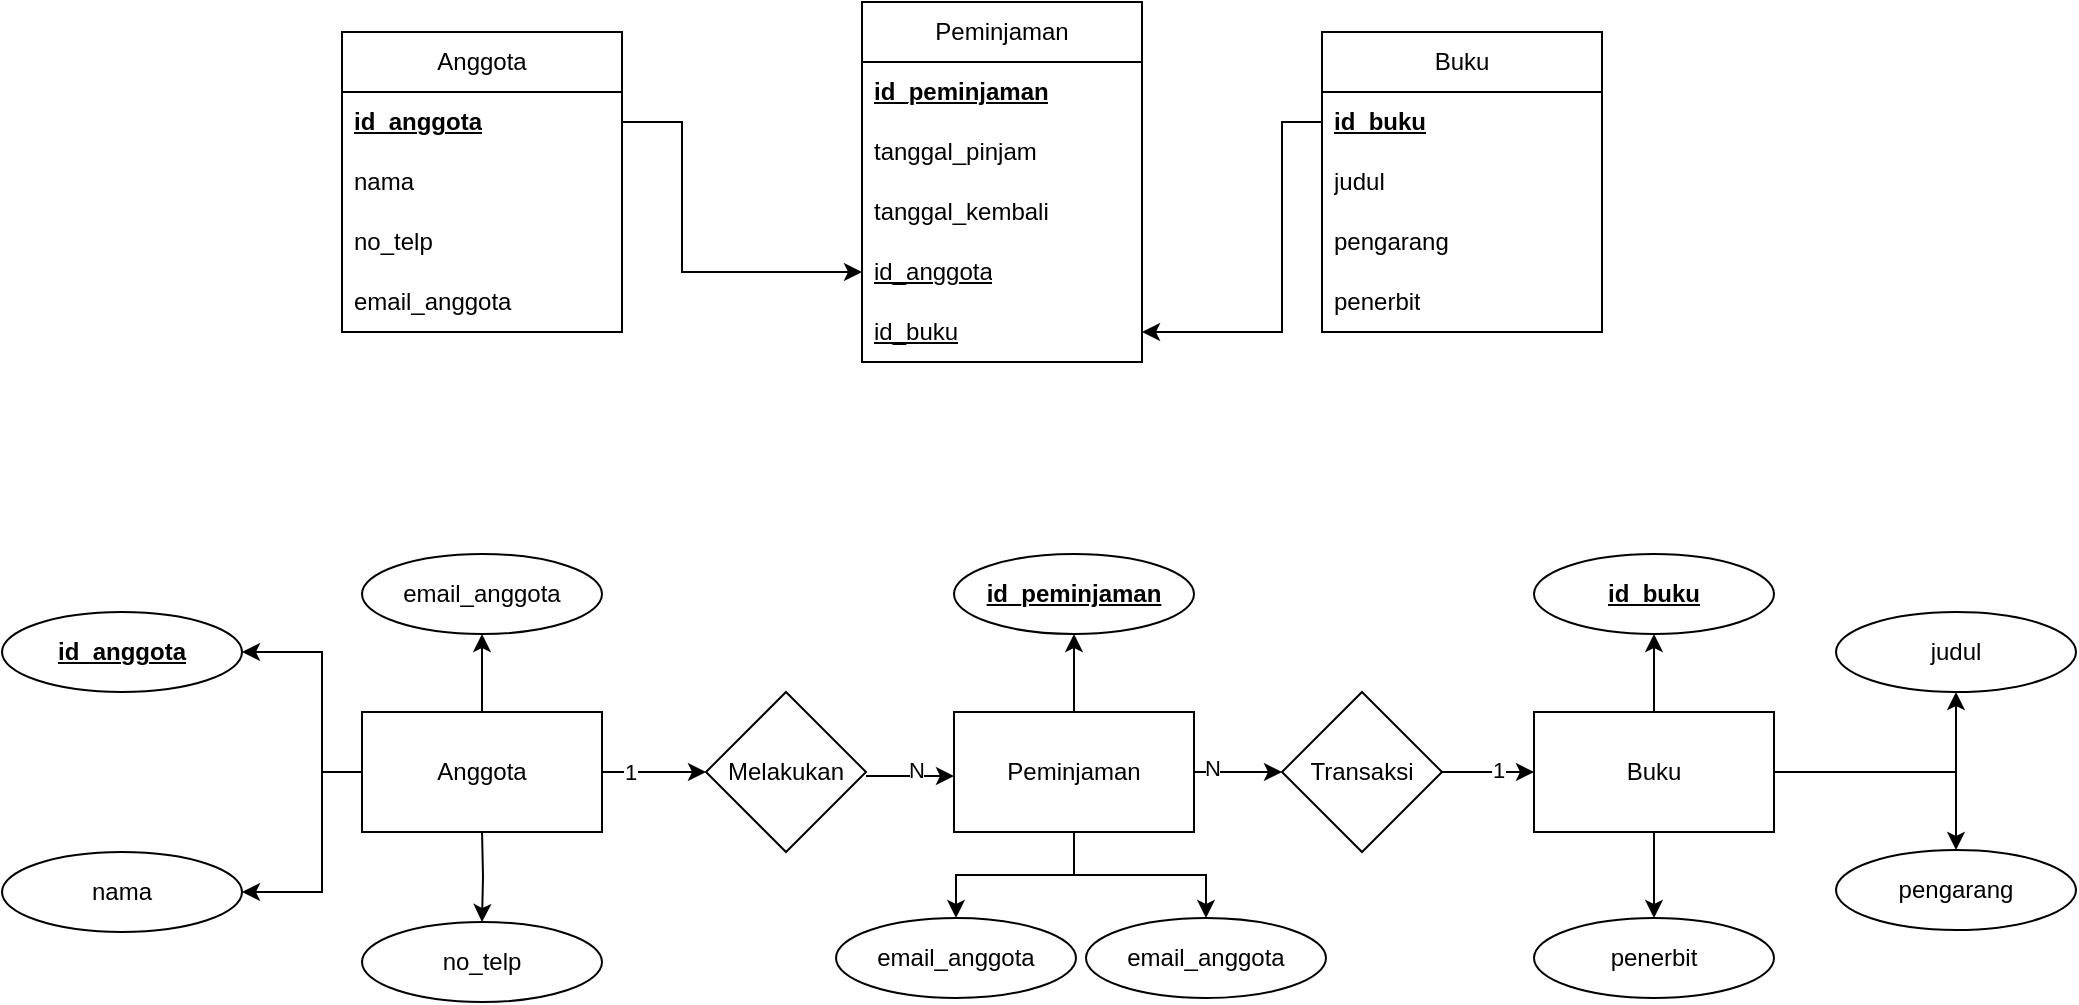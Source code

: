 <mxfile version="28.2.7">
  <diagram name="Page-1" id="QbKczEGgD0qj6rreZNLG">
    <mxGraphModel dx="2253" dy="687" grid="1" gridSize="10" guides="1" tooltips="1" connect="1" arrows="1" fold="1" page="1" pageScale="1" pageWidth="1100" pageHeight="850" math="0" shadow="0">
      <root>
        <mxCell id="0" />
        <mxCell id="1" parent="0" />
        <mxCell id="1R9RX3AhEyXm8f2iCuX_-34" value="" style="edgeStyle=orthogonalEdgeStyle;rounded=0;orthogonalLoop=1;jettySize=auto;html=1;entryX=0;entryY=0.5;entryDx=0;entryDy=0;exitX=1;exitY=0.5;exitDx=0;exitDy=0;" edge="1" parent="1" source="1R9RX3AhEyXm8f2iCuX_-3" target="1R9RX3AhEyXm8f2iCuX_-28">
          <mxGeometry relative="1" as="geometry">
            <mxPoint x="270" y="250" as="sourcePoint" />
            <mxPoint x="370" y="295" as="targetPoint" />
            <Array as="points">
              <mxPoint x="280" y="185" />
              <mxPoint x="280" y="260" />
            </Array>
          </mxGeometry>
        </mxCell>
        <mxCell id="1R9RX3AhEyXm8f2iCuX_-2" value="Anggota" style="swimlane;fontStyle=0;childLayout=stackLayout;horizontal=1;startSize=30;horizontalStack=0;resizeParent=1;resizeParentMax=0;resizeLast=0;collapsible=1;marginBottom=0;whiteSpace=wrap;html=1;" vertex="1" parent="1">
          <mxGeometry x="110" y="140" width="140" height="150" as="geometry" />
        </mxCell>
        <mxCell id="1R9RX3AhEyXm8f2iCuX_-3" value="&lt;u&gt;&lt;b&gt;id_anggota&lt;/b&gt;&lt;/u&gt;" style="text;strokeColor=none;fillColor=none;align=left;verticalAlign=middle;spacingLeft=4;spacingRight=4;overflow=hidden;points=[[0,0.5],[1,0.5]];portConstraint=eastwest;rotatable=0;whiteSpace=wrap;html=1;" vertex="1" parent="1R9RX3AhEyXm8f2iCuX_-2">
          <mxGeometry y="30" width="140" height="30" as="geometry" />
        </mxCell>
        <mxCell id="1R9RX3AhEyXm8f2iCuX_-4" value="nama" style="text;strokeColor=none;fillColor=none;align=left;verticalAlign=middle;spacingLeft=4;spacingRight=4;overflow=hidden;points=[[0,0.5],[1,0.5]];portConstraint=eastwest;rotatable=0;whiteSpace=wrap;html=1;" vertex="1" parent="1R9RX3AhEyXm8f2iCuX_-2">
          <mxGeometry y="60" width="140" height="30" as="geometry" />
        </mxCell>
        <mxCell id="1R9RX3AhEyXm8f2iCuX_-5" value="no_telp" style="text;strokeColor=none;fillColor=none;align=left;verticalAlign=middle;spacingLeft=4;spacingRight=4;overflow=hidden;points=[[0,0.5],[1,0.5]];portConstraint=eastwest;rotatable=0;whiteSpace=wrap;html=1;" vertex="1" parent="1R9RX3AhEyXm8f2iCuX_-2">
          <mxGeometry y="90" width="140" height="30" as="geometry" />
        </mxCell>
        <mxCell id="1R9RX3AhEyXm8f2iCuX_-22" value="email_anggota" style="text;strokeColor=none;fillColor=none;align=left;verticalAlign=middle;spacingLeft=4;spacingRight=4;overflow=hidden;points=[[0,0.5],[1,0.5]];portConstraint=eastwest;rotatable=0;whiteSpace=wrap;html=1;" vertex="1" parent="1R9RX3AhEyXm8f2iCuX_-2">
          <mxGeometry y="120" width="140" height="30" as="geometry" />
        </mxCell>
        <mxCell id="1R9RX3AhEyXm8f2iCuX_-13" value="Buku" style="swimlane;fontStyle=0;childLayout=stackLayout;horizontal=1;startSize=30;horizontalStack=0;resizeParent=1;resizeParentMax=0;resizeLast=0;collapsible=1;marginBottom=0;whiteSpace=wrap;html=1;" vertex="1" parent="1">
          <mxGeometry x="600" y="140" width="140" height="150" as="geometry" />
        </mxCell>
        <mxCell id="1R9RX3AhEyXm8f2iCuX_-14" value="&lt;u&gt;&lt;b&gt;id_buku&lt;/b&gt;&lt;/u&gt;" style="text;strokeColor=none;fillColor=none;align=left;verticalAlign=middle;spacingLeft=4;spacingRight=4;overflow=hidden;points=[[0,0.5],[1,0.5]];portConstraint=eastwest;rotatable=0;whiteSpace=wrap;html=1;" vertex="1" parent="1R9RX3AhEyXm8f2iCuX_-13">
          <mxGeometry y="30" width="140" height="30" as="geometry" />
        </mxCell>
        <mxCell id="1R9RX3AhEyXm8f2iCuX_-15" value="judul" style="text;strokeColor=none;fillColor=none;align=left;verticalAlign=middle;spacingLeft=4;spacingRight=4;overflow=hidden;points=[[0,0.5],[1,0.5]];portConstraint=eastwest;rotatable=0;whiteSpace=wrap;html=1;" vertex="1" parent="1R9RX3AhEyXm8f2iCuX_-13">
          <mxGeometry y="60" width="140" height="30" as="geometry" />
        </mxCell>
        <mxCell id="1R9RX3AhEyXm8f2iCuX_-16" value="pengarang" style="text;strokeColor=none;fillColor=none;align=left;verticalAlign=middle;spacingLeft=4;spacingRight=4;overflow=hidden;points=[[0,0.5],[1,0.5]];portConstraint=eastwest;rotatable=0;whiteSpace=wrap;html=1;" vertex="1" parent="1R9RX3AhEyXm8f2iCuX_-13">
          <mxGeometry y="90" width="140" height="30" as="geometry" />
        </mxCell>
        <mxCell id="1R9RX3AhEyXm8f2iCuX_-23" value="penerbit" style="text;strokeColor=none;fillColor=none;align=left;verticalAlign=middle;spacingLeft=4;spacingRight=4;overflow=hidden;points=[[0,0.5],[1,0.5]];portConstraint=eastwest;rotatable=0;whiteSpace=wrap;html=1;" vertex="1" parent="1R9RX3AhEyXm8f2iCuX_-13">
          <mxGeometry y="120" width="140" height="30" as="geometry" />
        </mxCell>
        <mxCell id="1R9RX3AhEyXm8f2iCuX_-24" value="Peminjaman" style="swimlane;fontStyle=0;childLayout=stackLayout;horizontal=1;startSize=30;horizontalStack=0;resizeParent=1;resizeParentMax=0;resizeLast=0;collapsible=1;marginBottom=0;whiteSpace=wrap;html=1;" vertex="1" parent="1">
          <mxGeometry x="370" y="125" width="140" height="180" as="geometry" />
        </mxCell>
        <mxCell id="1R9RX3AhEyXm8f2iCuX_-25" value="&lt;u&gt;&lt;b&gt;id_peminjaman&lt;/b&gt;&lt;/u&gt;" style="text;strokeColor=none;fillColor=none;align=left;verticalAlign=middle;spacingLeft=4;spacingRight=4;overflow=hidden;points=[[0,0.5],[1,0.5]];portConstraint=eastwest;rotatable=0;whiteSpace=wrap;html=1;" vertex="1" parent="1R9RX3AhEyXm8f2iCuX_-24">
          <mxGeometry y="30" width="140" height="30" as="geometry" />
        </mxCell>
        <mxCell id="1R9RX3AhEyXm8f2iCuX_-26" value="tanggal_pinjam" style="text;strokeColor=none;fillColor=none;align=left;verticalAlign=middle;spacingLeft=4;spacingRight=4;overflow=hidden;points=[[0,0.5],[1,0.5]];portConstraint=eastwest;rotatable=0;whiteSpace=wrap;html=1;" vertex="1" parent="1R9RX3AhEyXm8f2iCuX_-24">
          <mxGeometry y="60" width="140" height="30" as="geometry" />
        </mxCell>
        <mxCell id="1R9RX3AhEyXm8f2iCuX_-27" value="tanggal_kembali" style="text;strokeColor=none;fillColor=none;align=left;verticalAlign=middle;spacingLeft=4;spacingRight=4;overflow=hidden;points=[[0,0.5],[1,0.5]];portConstraint=eastwest;rotatable=0;whiteSpace=wrap;html=1;" vertex="1" parent="1R9RX3AhEyXm8f2iCuX_-24">
          <mxGeometry y="90" width="140" height="30" as="geometry" />
        </mxCell>
        <mxCell id="1R9RX3AhEyXm8f2iCuX_-28" value="&lt;u&gt;id_anggota&lt;/u&gt;" style="text;strokeColor=none;fillColor=none;align=left;verticalAlign=middle;spacingLeft=4;spacingRight=4;overflow=hidden;points=[[0,0.5],[1,0.5]];portConstraint=eastwest;rotatable=0;whiteSpace=wrap;html=1;" vertex="1" parent="1R9RX3AhEyXm8f2iCuX_-24">
          <mxGeometry y="120" width="140" height="30" as="geometry" />
        </mxCell>
        <mxCell id="1R9RX3AhEyXm8f2iCuX_-30" value="&lt;u&gt;id_buku&lt;/u&gt;" style="text;strokeColor=none;fillColor=none;align=left;verticalAlign=middle;spacingLeft=4;spacingRight=4;overflow=hidden;points=[[0,0.5],[1,0.5]];portConstraint=eastwest;rotatable=0;whiteSpace=wrap;html=1;" vertex="1" parent="1R9RX3AhEyXm8f2iCuX_-24">
          <mxGeometry y="150" width="140" height="30" as="geometry" />
        </mxCell>
        <mxCell id="1R9RX3AhEyXm8f2iCuX_-36" value="" style="edgeStyle=orthogonalEdgeStyle;rounded=0;orthogonalLoop=1;jettySize=auto;html=1;entryX=1;entryY=0.5;entryDx=0;entryDy=0;exitX=0;exitY=0.5;exitDx=0;exitDy=0;" edge="1" parent="1" source="1R9RX3AhEyXm8f2iCuX_-14" target="1R9RX3AhEyXm8f2iCuX_-30">
          <mxGeometry relative="1" as="geometry">
            <Array as="points">
              <mxPoint x="580" y="185" />
              <mxPoint x="580" y="290" />
            </Array>
          </mxGeometry>
        </mxCell>
        <mxCell id="1R9RX3AhEyXm8f2iCuX_-49" style="edgeStyle=orthogonalEdgeStyle;rounded=0;orthogonalLoop=1;jettySize=auto;html=1;entryX=1;entryY=0.5;entryDx=0;entryDy=0;" edge="1" parent="1" source="1R9RX3AhEyXm8f2iCuX_-40" target="1R9RX3AhEyXm8f2iCuX_-43">
          <mxGeometry relative="1" as="geometry">
            <Array as="points">
              <mxPoint x="100" y="510" />
              <mxPoint x="100" y="450" />
            </Array>
          </mxGeometry>
        </mxCell>
        <mxCell id="1R9RX3AhEyXm8f2iCuX_-50" style="edgeStyle=orthogonalEdgeStyle;rounded=0;orthogonalLoop=1;jettySize=auto;html=1;entryX=1;entryY=0.5;entryDx=0;entryDy=0;exitX=0;exitY=0.5;exitDx=0;exitDy=0;" edge="1" parent="1" source="1R9RX3AhEyXm8f2iCuX_-40" target="1R9RX3AhEyXm8f2iCuX_-46">
          <mxGeometry relative="1" as="geometry">
            <Array as="points">
              <mxPoint x="100" y="510" />
              <mxPoint x="100" y="570" />
            </Array>
          </mxGeometry>
        </mxCell>
        <mxCell id="1R9RX3AhEyXm8f2iCuX_-52" style="edgeStyle=orthogonalEdgeStyle;rounded=0;orthogonalLoop=1;jettySize=auto;html=1;entryX=0.5;entryY=0;entryDx=0;entryDy=0;exitX=0.5;exitY=1;exitDx=0;exitDy=0;" edge="1" parent="1" target="1R9RX3AhEyXm8f2iCuX_-47">
          <mxGeometry relative="1" as="geometry">
            <mxPoint x="180" y="539" as="sourcePoint" />
            <mxPoint x="180" y="598" as="targetPoint" />
            <Array as="points" />
          </mxGeometry>
        </mxCell>
        <mxCell id="1R9RX3AhEyXm8f2iCuX_-53" style="edgeStyle=orthogonalEdgeStyle;rounded=0;orthogonalLoop=1;jettySize=auto;html=1;entryX=0.5;entryY=1;entryDx=0;entryDy=0;" edge="1" parent="1" source="1R9RX3AhEyXm8f2iCuX_-40" target="1R9RX3AhEyXm8f2iCuX_-48">
          <mxGeometry relative="1" as="geometry">
            <Array as="points">
              <mxPoint x="180" y="510" />
              <mxPoint x="180" y="430" />
            </Array>
          </mxGeometry>
        </mxCell>
        <mxCell id="1R9RX3AhEyXm8f2iCuX_-56" value="" style="edgeStyle=orthogonalEdgeStyle;rounded=0;orthogonalLoop=1;jettySize=auto;html=1;" edge="1" parent="1" source="1R9RX3AhEyXm8f2iCuX_-40" target="1R9RX3AhEyXm8f2iCuX_-55">
          <mxGeometry relative="1" as="geometry" />
        </mxCell>
        <mxCell id="1R9RX3AhEyXm8f2iCuX_-58" value="1" style="edgeLabel;html=1;align=center;verticalAlign=middle;resizable=0;points=[];" vertex="1" connectable="0" parent="1R9RX3AhEyXm8f2iCuX_-56">
          <mxGeometry x="-0.462" relative="1" as="geometry">
            <mxPoint as="offset" />
          </mxGeometry>
        </mxCell>
        <mxCell id="1R9RX3AhEyXm8f2iCuX_-40" value="Anggota" style="rounded=0;whiteSpace=wrap;html=1;" vertex="1" parent="1">
          <mxGeometry x="120" y="480" width="120" height="60" as="geometry" />
        </mxCell>
        <mxCell id="1R9RX3AhEyXm8f2iCuX_-63" value="" style="edgeStyle=orthogonalEdgeStyle;rounded=0;orthogonalLoop=1;jettySize=auto;html=1;" edge="1" parent="1" source="1R9RX3AhEyXm8f2iCuX_-41" target="1R9RX3AhEyXm8f2iCuX_-54">
          <mxGeometry relative="1" as="geometry" />
        </mxCell>
        <mxCell id="1R9RX3AhEyXm8f2iCuX_-64" value="" style="edgeStyle=orthogonalEdgeStyle;rounded=0;orthogonalLoop=1;jettySize=auto;html=1;" edge="1" parent="1" source="1R9RX3AhEyXm8f2iCuX_-41" target="1R9RX3AhEyXm8f2iCuX_-62">
          <mxGeometry relative="1" as="geometry" />
        </mxCell>
        <mxCell id="1R9RX3AhEyXm8f2iCuX_-65" style="edgeStyle=orthogonalEdgeStyle;rounded=0;orthogonalLoop=1;jettySize=auto;html=1;entryX=0.5;entryY=0;entryDx=0;entryDy=0;" edge="1" parent="1" source="1R9RX3AhEyXm8f2iCuX_-41" target="1R9RX3AhEyXm8f2iCuX_-61">
          <mxGeometry relative="1" as="geometry" />
        </mxCell>
        <mxCell id="1R9RX3AhEyXm8f2iCuX_-67" value="" style="edgeStyle=orthogonalEdgeStyle;rounded=0;orthogonalLoop=1;jettySize=auto;html=1;" edge="1" parent="1" source="1R9RX3AhEyXm8f2iCuX_-41" target="1R9RX3AhEyXm8f2iCuX_-66">
          <mxGeometry relative="1" as="geometry" />
        </mxCell>
        <mxCell id="1R9RX3AhEyXm8f2iCuX_-68" value="N" style="edgeLabel;html=1;align=center;verticalAlign=middle;resizable=0;points=[];" vertex="1" connectable="0" parent="1R9RX3AhEyXm8f2iCuX_-67">
          <mxGeometry x="-0.586" y="2" relative="1" as="geometry">
            <mxPoint as="offset" />
          </mxGeometry>
        </mxCell>
        <mxCell id="1R9RX3AhEyXm8f2iCuX_-41" value="Peminjaman" style="rounded=0;whiteSpace=wrap;html=1;" vertex="1" parent="1">
          <mxGeometry x="416" y="480" width="120" height="60" as="geometry" />
        </mxCell>
        <mxCell id="1R9RX3AhEyXm8f2iCuX_-75" value="" style="edgeStyle=orthogonalEdgeStyle;rounded=0;orthogonalLoop=1;jettySize=auto;html=1;" edge="1" parent="1" source="1R9RX3AhEyXm8f2iCuX_-42" target="1R9RX3AhEyXm8f2iCuX_-73">
          <mxGeometry relative="1" as="geometry" />
        </mxCell>
        <mxCell id="1R9RX3AhEyXm8f2iCuX_-76" value="" style="edgeStyle=orthogonalEdgeStyle;rounded=0;orthogonalLoop=1;jettySize=auto;html=1;" edge="1" parent="1" source="1R9RX3AhEyXm8f2iCuX_-42" target="1R9RX3AhEyXm8f2iCuX_-74">
          <mxGeometry relative="1" as="geometry" />
        </mxCell>
        <mxCell id="1R9RX3AhEyXm8f2iCuX_-77" value="" style="edgeStyle=orthogonalEdgeStyle;rounded=0;orthogonalLoop=1;jettySize=auto;html=1;entryX=0.5;entryY=0;entryDx=0;entryDy=0;" edge="1" parent="1" source="1R9RX3AhEyXm8f2iCuX_-42" target="1R9RX3AhEyXm8f2iCuX_-72">
          <mxGeometry relative="1" as="geometry" />
        </mxCell>
        <mxCell id="1R9RX3AhEyXm8f2iCuX_-79" style="edgeStyle=orthogonalEdgeStyle;rounded=0;orthogonalLoop=1;jettySize=auto;html=1;exitX=1;exitY=0.5;exitDx=0;exitDy=0;entryX=0.5;entryY=1;entryDx=0;entryDy=0;" edge="1" parent="1" source="1R9RX3AhEyXm8f2iCuX_-42" target="1R9RX3AhEyXm8f2iCuX_-71">
          <mxGeometry relative="1" as="geometry" />
        </mxCell>
        <mxCell id="1R9RX3AhEyXm8f2iCuX_-42" value="Buku" style="rounded=0;whiteSpace=wrap;html=1;" vertex="1" parent="1">
          <mxGeometry x="706" y="480" width="120" height="60" as="geometry" />
        </mxCell>
        <mxCell id="1R9RX3AhEyXm8f2iCuX_-43" value="&lt;b&gt;&lt;u&gt;id_anggota&lt;/u&gt;&lt;/b&gt;" style="ellipse;whiteSpace=wrap;html=1;" vertex="1" parent="1">
          <mxGeometry x="-60" y="430" width="120" height="40" as="geometry" />
        </mxCell>
        <mxCell id="1R9RX3AhEyXm8f2iCuX_-46" value="nama" style="ellipse;whiteSpace=wrap;html=1;" vertex="1" parent="1">
          <mxGeometry x="-60" y="550" width="120" height="40" as="geometry" />
        </mxCell>
        <mxCell id="1R9RX3AhEyXm8f2iCuX_-47" value="no_telp" style="ellipse;whiteSpace=wrap;html=1;" vertex="1" parent="1">
          <mxGeometry x="120" y="585" width="120" height="40" as="geometry" />
        </mxCell>
        <mxCell id="1R9RX3AhEyXm8f2iCuX_-48" value="email_anggota" style="ellipse;whiteSpace=wrap;html=1;" vertex="1" parent="1">
          <mxGeometry x="120" y="401" width="120" height="40" as="geometry" />
        </mxCell>
        <mxCell id="1R9RX3AhEyXm8f2iCuX_-54" value="&lt;b&gt;&lt;u&gt;id_peminjaman&lt;/u&gt;&lt;/b&gt;" style="ellipse;whiteSpace=wrap;html=1;" vertex="1" parent="1">
          <mxGeometry x="416" y="401" width="120" height="40" as="geometry" />
        </mxCell>
        <mxCell id="1R9RX3AhEyXm8f2iCuX_-59" value="" style="edgeStyle=orthogonalEdgeStyle;rounded=0;orthogonalLoop=1;jettySize=auto;html=1;" edge="1" parent="1">
          <mxGeometry relative="1" as="geometry">
            <mxPoint x="372" y="512.0" as="sourcePoint" />
            <mxPoint x="416" y="512.0" as="targetPoint" />
          </mxGeometry>
        </mxCell>
        <mxCell id="1R9RX3AhEyXm8f2iCuX_-60" value="N" style="edgeLabel;html=1;align=center;verticalAlign=middle;resizable=0;points=[];" vertex="1" connectable="0" parent="1R9RX3AhEyXm8f2iCuX_-59">
          <mxGeometry x="-0.112" y="1" relative="1" as="geometry">
            <mxPoint x="5" y="-2" as="offset" />
          </mxGeometry>
        </mxCell>
        <mxCell id="1R9RX3AhEyXm8f2iCuX_-55" value="Melakukan" style="rhombus;whiteSpace=wrap;html=1;" vertex="1" parent="1">
          <mxGeometry x="292" y="470" width="80" height="80" as="geometry" />
        </mxCell>
        <mxCell id="1R9RX3AhEyXm8f2iCuX_-61" value="email_anggota" style="ellipse;whiteSpace=wrap;html=1;" vertex="1" parent="1">
          <mxGeometry x="482" y="583" width="120" height="40" as="geometry" />
        </mxCell>
        <mxCell id="1R9RX3AhEyXm8f2iCuX_-62" value="email_anggota" style="ellipse;whiteSpace=wrap;html=1;" vertex="1" parent="1">
          <mxGeometry x="357" y="583" width="120" height="40" as="geometry" />
        </mxCell>
        <mxCell id="1R9RX3AhEyXm8f2iCuX_-69" value="" style="edgeStyle=orthogonalEdgeStyle;rounded=0;orthogonalLoop=1;jettySize=auto;html=1;" edge="1" parent="1" source="1R9RX3AhEyXm8f2iCuX_-66" target="1R9RX3AhEyXm8f2iCuX_-42">
          <mxGeometry relative="1" as="geometry" />
        </mxCell>
        <mxCell id="1R9RX3AhEyXm8f2iCuX_-70" value="1" style="edgeLabel;html=1;align=center;verticalAlign=middle;resizable=0;points=[];" vertex="1" connectable="0" parent="1R9RX3AhEyXm8f2iCuX_-69">
          <mxGeometry x="0.369" y="1" relative="1" as="geometry">
            <mxPoint x="-4" as="offset" />
          </mxGeometry>
        </mxCell>
        <mxCell id="1R9RX3AhEyXm8f2iCuX_-66" value="Transaksi" style="rhombus;whiteSpace=wrap;html=1;" vertex="1" parent="1">
          <mxGeometry x="580" y="470" width="80" height="80" as="geometry" />
        </mxCell>
        <mxCell id="1R9RX3AhEyXm8f2iCuX_-71" value="judul" style="ellipse;whiteSpace=wrap;html=1;" vertex="1" parent="1">
          <mxGeometry x="857" y="430" width="120" height="40" as="geometry" />
        </mxCell>
        <mxCell id="1R9RX3AhEyXm8f2iCuX_-72" value="pengarang" style="ellipse;whiteSpace=wrap;html=1;" vertex="1" parent="1">
          <mxGeometry x="857" y="549" width="120" height="40" as="geometry" />
        </mxCell>
        <mxCell id="1R9RX3AhEyXm8f2iCuX_-73" value="&lt;b&gt;&lt;u&gt;id_buku&lt;/u&gt;&lt;/b&gt;" style="ellipse;whiteSpace=wrap;html=1;" vertex="1" parent="1">
          <mxGeometry x="706" y="401" width="120" height="40" as="geometry" />
        </mxCell>
        <mxCell id="1R9RX3AhEyXm8f2iCuX_-74" value="penerbit" style="ellipse;whiteSpace=wrap;html=1;" vertex="1" parent="1">
          <mxGeometry x="706" y="583" width="120" height="40" as="geometry" />
        </mxCell>
      </root>
    </mxGraphModel>
  </diagram>
</mxfile>
